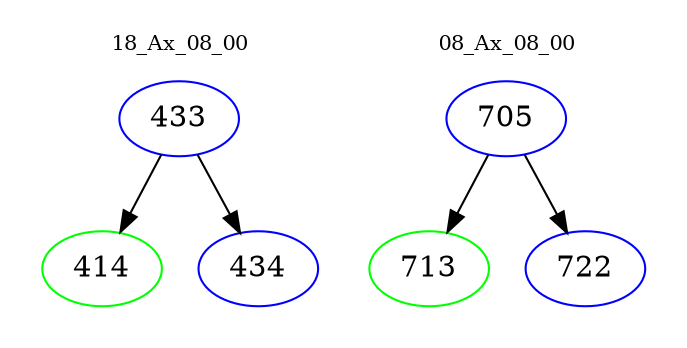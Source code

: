 digraph{
subgraph cluster_0 {
color = white
label = "18_Ax_08_00";
fontsize=10;
T0_433 [label="433", color="blue"]
T0_433 -> T0_414 [color="black"]
T0_414 [label="414", color="green"]
T0_433 -> T0_434 [color="black"]
T0_434 [label="434", color="blue"]
}
subgraph cluster_1 {
color = white
label = "08_Ax_08_00";
fontsize=10;
T1_705 [label="705", color="blue"]
T1_705 -> T1_713 [color="black"]
T1_713 [label="713", color="green"]
T1_705 -> T1_722 [color="black"]
T1_722 [label="722", color="blue"]
}
}
